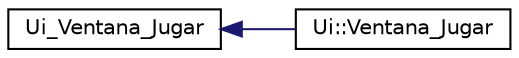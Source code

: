 digraph "Representación gráfica de la clase"
{
  edge [fontname="Helvetica",fontsize="10",labelfontname="Helvetica",labelfontsize="10"];
  node [fontname="Helvetica",fontsize="10",shape=record];
  rankdir="LR";
  Node1 [label="Ui_Ventana_Jugar",height=0.2,width=0.4,color="black", fillcolor="white", style="filled",URL="$class_ui___ventana___jugar.html"];
  Node1 -> Node2 [dir="back",color="midnightblue",fontsize="10",style="solid",fontname="Helvetica"];
  Node2 [label="Ui::Ventana_Jugar",height=0.2,width=0.4,color="black", fillcolor="white", style="filled",URL="$class_ui_1_1_ventana___jugar.html"];
}
